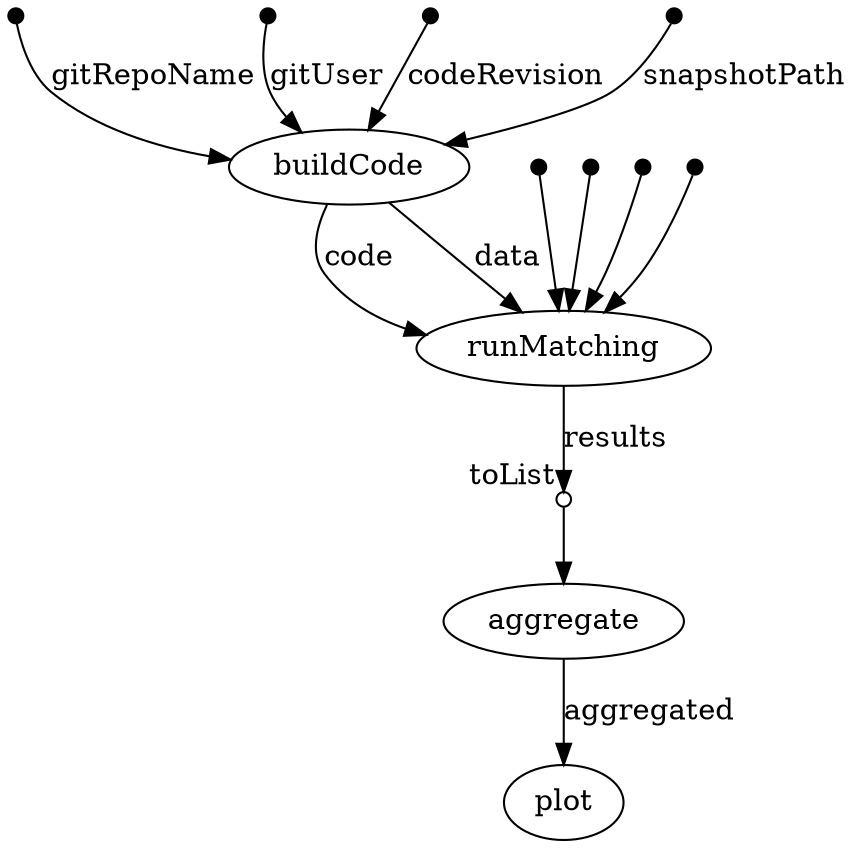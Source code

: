 digraph "dag" {
p0 [shape=point,label="",fixedsize=true,width=0.1];
p4 [label="buildCode"];
p0 -> p4 [label="gitRepoName"];

p1 [shape=point,label="",fixedsize=true,width=0.1];
p4 [label="buildCode"];
p1 -> p4 [label="gitUser"];

p2 [shape=point,label="",fixedsize=true,width=0.1];
p4 [label="buildCode"];
p2 -> p4 [label="codeRevision"];

p3 [shape=point,label="",fixedsize=true,width=0.1];
p4 [label="buildCode"];
p3 -> p4 [label="snapshotPath"];

p4 [label="buildCode"];
p9 [label="runMatching"];
p4 -> p9 [label="code"];

p4 [label="buildCode"];
p9 [label="runMatching"];
p4 -> p9 [label="data"];

p5 [shape=point,label="",fixedsize=true,width=0.1];
p9 [label="runMatching"];
p5 -> p9;

p6 [shape=point,label="",fixedsize=true,width=0.1];
p9 [label="runMatching"];
p6 -> p9;

p7 [shape=point,label="",fixedsize=true,width=0.1];
p9 [label="runMatching"];
p7 -> p9;

p8 [shape=point,label="",fixedsize=true,width=0.1];
p9 [label="runMatching"];
p8 -> p9;

p9 [label="runMatching"];
p10 [shape=circle,label="",fixedsize=true,width=0.1,xlabel="toList"];
p9 -> p10 [label="results"];

p10 [shape=circle,label="",fixedsize=true,width=0.1,xlabel="toList"];
p11 [label="aggregate"];
p10 -> p11;

p11 [label="aggregate"];
p12 [label="plot"];
p11 -> p12 [label="aggregated"];

}
